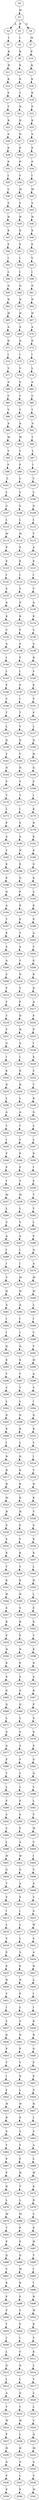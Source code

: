 strict digraph  {
	S0 -> S1 [ label = M ];
	S1 -> S2 [ label = A ];
	S1 -> S3 [ label = P ];
	S1 -> S4 [ label = G ];
	S2 -> S5 [ label = I ];
	S3 -> S6 [ label = I ];
	S4 -> S7 [ label = M ];
	S5 -> S8 [ label = R ];
	S6 -> S9 [ label = R ];
	S7 -> S10 [ label = P ];
	S8 -> S11 [ label = R ];
	S9 -> S12 [ label = K ];
	S10 -> S13 [ label = R ];
	S11 -> S14 [ label = K ];
	S12 -> S15 [ label = K ];
	S13 -> S16 [ label = K ];
	S14 -> S17 [ label = S ];
	S15 -> S18 [ label = T ];
	S16 -> S19 [ label = K ];
	S17 -> S20 [ label = T ];
	S18 -> S21 [ label = N ];
	S19 -> S22 [ label = P ];
	S20 -> S23 [ label = K ];
	S21 -> S24 [ label = K ];
	S22 -> S25 [ label = K ];
	S23 -> S26 [ label = S ];
	S24 -> S27 [ label = N ];
	S25 -> S28 [ label = S ];
	S26 -> S29 [ label = P ];
	S27 -> S30 [ label = P ];
	S28 -> S31 [ label = P ];
	S29 -> S32 [ label = P ];
	S30 -> S33 [ label = P ];
	S31 -> S34 [ label = P ];
	S32 -> S35 [ label = I ];
	S33 -> S36 [ label = V ];
	S34 -> S37 [ label = I ];
	S35 -> S38 [ label = L ];
	S36 -> S39 [ label = M ];
	S37 -> S40 [ label = M ];
	S38 -> S41 [ label = S ];
	S39 -> S42 [ label = S ];
	S40 -> S43 [ label = S ];
	S41 -> S44 [ label = H ];
	S42 -> S45 [ label = H ];
	S43 -> S46 [ label = H ];
	S44 -> S47 [ label = E ];
	S45 -> S48 [ label = E ];
	S46 -> S49 [ label = E ];
	S47 -> S50 [ label = F ];
	S48 -> S51 [ label = F ];
	S49 -> S52 [ label = F ];
	S50 -> S53 [ label = I ];
	S51 -> S54 [ label = I ];
	S52 -> S55 [ label = V ];
	S53 -> S56 [ label = L ];
	S54 -> S57 [ label = I ];
	S55 -> S58 [ label = I ];
	S56 -> S59 [ label = Q ];
	S57 -> S60 [ label = Q ];
	S58 -> S61 [ label = Q ];
	S59 -> S62 [ label = N ];
	S60 -> S63 [ label = N ];
	S61 -> S64 [ label = N ];
	S62 -> S65 [ label = H ];
	S63 -> S66 [ label = H ];
	S64 -> S67 [ label = H ];
	S65 -> S68 [ label = A ];
	S66 -> S69 [ label = A ];
	S67 -> S70 [ label = A ];
	S68 -> S71 [ label = D ];
	S69 -> S72 [ label = D ];
	S70 -> S73 [ label = D ];
	S71 -> S74 [ label = I ];
	S72 -> S75 [ label = I ];
	S73 -> S76 [ label = I ];
	S74 -> S77 [ label = V ];
	S75 -> S78 [ label = V ];
	S76 -> S79 [ label = L ];
	S77 -> S80 [ label = S ];
	S78 -> S81 [ label = S ];
	S79 -> S82 [ label = A ];
	S80 -> S83 [ label = C ];
	S81 -> S84 [ label = C ];
	S82 -> S85 [ label = C ];
	S83 -> S86 [ label = V ];
	S84 -> S87 [ label = V ];
	S85 -> S88 [ label = I ];
	S86 -> S89 [ label = A ];
	S87 -> S90 [ label = A ];
	S88 -> S91 [ label = A ];
	S89 -> S92 [ label = M ];
	S90 -> S93 [ label = M ];
	S91 -> S94 [ label = I ];
	S92 -> S95 [ label = V ];
	S93 -> S96 [ label = V ];
	S94 -> S97 [ label = L ];
	S95 -> S98 [ label = F ];
	S96 -> S99 [ label = F ];
	S97 -> S100 [ label = I ];
	S98 -> S101 [ label = L ];
	S99 -> S102 [ label = L ];
	S100 -> S103 [ label = V ];
	S101 -> S104 [ label = L ];
	S102 -> S105 [ label = L ];
	S103 -> S106 [ label = L ];
	S104 -> S107 [ label = G ];
	S105 -> S108 [ label = G ];
	S106 -> S109 [ label = G ];
	S107 -> S110 [ label = L ];
	S108 -> S111 [ label = L ];
	S109 -> S112 [ label = L ];
	S110 -> S113 [ label = M ];
	S111 -> S114 [ label = M ];
	S112 -> S115 [ label = V ];
	S113 -> S116 [ label = F ];
	S114 -> S117 [ label = F ];
	S115 -> S118 [ label = A ];
	S116 -> S119 [ label = E ];
	S117 -> S120 [ label = E ];
	S118 -> S121 [ label = E ];
	S119 -> S122 [ label = I ];
	S120 -> S123 [ label = I ];
	S121 -> S124 [ label = I ];
	S122 -> S125 [ label = S ];
	S123 -> S126 [ label = T ];
	S124 -> S127 [ label = T ];
	S125 -> S128 [ label = A ];
	S126 -> S129 [ label = S ];
	S127 -> S130 [ label = A ];
	S128 -> S131 [ label = K ];
	S129 -> S132 [ label = K ];
	S130 -> S133 [ label = K ];
	S131 -> S134 [ label = V ];
	S132 -> S135 [ label = F ];
	S133 -> S136 [ label = V ];
	S134 -> S137 [ label = A ];
	S135 -> S138 [ label = A ];
	S136 -> S139 [ label = S ];
	S137 -> S140 [ label = I ];
	S138 -> S141 [ label = V ];
	S139 -> S142 [ label = R ];
	S140 -> S143 [ label = I ];
	S141 -> S144 [ label = I ];
	S142 -> S145 [ label = V ];
	S143 -> S146 [ label = F ];
	S144 -> S147 [ label = F ];
	S145 -> S148 [ label = F ];
	S146 -> S149 [ label = V ];
	S147 -> S150 [ label = I ];
	S148 -> S151 [ label = V ];
	S149 -> S152 [ label = T ];
	S150 -> S153 [ label = T ];
	S151 -> S154 [ label = F ];
	S152 -> S155 [ label = L ];
	S153 -> S156 [ label = V ];
	S154 -> S157 [ label = L ];
	S155 -> S158 [ label = Q ];
	S156 -> S159 [ label = Q ];
	S157 -> S160 [ label = Q ];
	S158 -> S161 [ label = Y ];
	S159 -> S162 [ label = Y ];
	S160 -> S163 [ label = H ];
	S161 -> S164 [ label = N ];
	S162 -> S165 [ label = N ];
	S163 -> S166 [ label = G ];
	S164 -> S167 [ label = V ];
	S165 -> S168 [ label = V ];
	S166 -> S169 [ label = F ];
	S167 -> S170 [ label = T ];
	S168 -> S171 [ label = T ];
	S169 -> S172 [ label = I ];
	S170 -> S173 [ label = L ];
	S171 -> S174 [ label = I ];
	S172 -> S175 [ label = K ];
	S173 -> S176 [ label = P ];
	S174 -> S177 [ label = S ];
	S175 -> S178 [ label = N ];
	S176 -> S179 [ label = A ];
	S177 -> S180 [ label = A ];
	S178 -> S181 [ label = E ];
	S179 -> S182 [ label = T ];
	S180 -> S183 [ label = N ];
	S181 -> S184 [ label = E ];
	S182 -> S185 [ label = E ];
	S183 -> S186 [ label = E ];
	S184 -> S187 [ label = G ];
	S185 -> S188 [ label = E ];
	S186 -> S189 [ label = G ];
	S187 -> S190 [ label = E ];
	S188 -> S191 [ label = Q ];
	S189 -> S192 [ label = P ];
	S190 -> S193 [ label = L ];
	S191 -> S194 [ label = A ];
	S192 -> S195 [ label = E ];
	S193 -> S196 [ label = E ];
	S194 -> S197 [ label = T ];
	S195 -> S198 [ label = E ];
	S196 -> S199 [ label = P ];
	S197 -> S200 [ label = E ];
	S198 -> S201 [ label = T ];
	S199 -> S202 [ label = A ];
	S200 -> S203 [ label = S ];
	S201 -> S204 [ label = A ];
	S202 -> S205 [ label = V ];
	S203 -> S206 [ label = A ];
	S204 -> S207 [ label = V ];
	S205 -> S208 [ label = G ];
	S206 -> S209 [ label = S ];
	S207 -> S210 [ label = N ];
	S208 -> S211 [ label = K ];
	S209 -> S212 [ label = F ];
	S210 -> S213 [ label = Y ];
	S211 -> S214 [ label = D ];
	S212 -> S215 [ label = Y ];
	S213 -> S216 [ label = F ];
	S214 -> S217 [ label = A ];
	S215 -> S218 [ label = Y ];
	S216 -> S219 [ label = H ];
	S217 -> S220 [ label = F ];
	S218 -> S221 [ label = Y ];
	S219 -> S222 [ label = H ];
	S220 -> S223 [ label = P ];
	S221 -> S224 [ label = G ];
	S222 -> S225 [ label = G ];
	S223 -> S226 [ label = I ];
	S224 -> S227 [ label = I ];
	S225 -> S228 [ label = I ];
	S226 -> S229 [ label = E ];
	S227 -> S230 [ label = K ];
	S228 -> S231 [ label = K ];
	S229 -> S232 [ label = F ];
	S230 -> S233 [ label = D ];
	S231 -> S234 [ label = D ];
	S232 -> S235 [ label = T ];
	S233 -> S236 [ label = L ];
	S234 -> S237 [ label = L ];
	S235 -> S238 [ label = R ];
	S236 -> S239 [ label = A ];
	S237 -> S240 [ label = A ];
	S238 -> S241 [ label = G ];
	S239 -> S242 [ label = T ];
	S240 -> S243 [ label = T ];
	S241 -> S244 [ label = Y ];
	S242 -> S245 [ label = I ];
	S243 -> S246 [ label = V ];
	S244 -> S247 [ label = L ];
	S245 -> S248 [ label = F ];
	S246 -> S249 [ label = F ];
	S247 -> S250 [ label = D ];
	S248 -> S251 [ label = F ];
	S249 -> S252 [ label = F ];
	S250 -> S253 [ label = I ];
	S251 -> S254 [ label = Y ];
	S252 -> S255 [ label = Y ];
	S253 -> S256 [ label = F ];
	S254 -> S257 [ label = M ];
	S255 -> S258 [ label = M ];
	S256 -> S259 [ label = T ];
	S257 -> S260 [ label = L ];
	S258 -> S261 [ label = L ];
	S259 -> S262 [ label = V ];
	S260 -> S263 [ label = V ];
	S261 -> S264 [ label = V ];
	S262 -> S265 [ label = L ];
	S263 -> S266 [ label = A ];
	S264 -> S267 [ label = A ];
	S265 -> S268 [ label = F ];
	S266 -> S269 [ label = I ];
	S267 -> S270 [ label = I ];
	S268 -> S271 [ label = Q ];
	S269 -> S272 [ label = I ];
	S270 -> S273 [ label = I ];
	S271 -> S274 [ label = A ];
	S272 -> S275 [ label = V ];
	S273 -> S276 [ label = M ];
	S274 -> S277 [ label = M ];
	S275 -> S278 [ label = H ];
	S276 -> S279 [ label = H ];
	S277 -> S280 [ label = M ];
	S278 -> S281 [ label = A ];
	S279 -> S282 [ label = A ];
	S280 -> S283 [ label = L ];
	S281 -> S284 [ label = I ];
	S282 -> S285 [ label = I ];
	S283 -> S286 [ label = I ];
	S284 -> S287 [ label = I ];
	S285 -> S288 [ label = I ];
	S286 -> S289 [ label = V ];
	S287 -> S290 [ label = Q ];
	S288 -> S291 [ label = Q ];
	S289 -> S292 [ label = V ];
	S290 -> S293 [ label = E ];
	S291 -> S294 [ label = E ];
	S292 -> S295 [ label = H ];
	S293 -> S296 [ label = Y ];
	S294 -> S297 [ label = Y ];
	S295 -> S298 [ label = A ];
	S296 -> S299 [ label = V ];
	S297 -> S300 [ label = V ];
	S298 -> S301 [ label = V ];
	S299 -> S302 [ label = L ];
	S300 -> S303 [ label = L ];
	S301 -> S304 [ label = I ];
	S302 -> S305 [ label = D ];
	S303 -> S306 [ label = D ];
	S304 -> S307 [ label = Q ];
	S305 -> S308 [ label = K ];
	S306 -> S309 [ label = K ];
	S307 -> S310 [ label = E ];
	S308 -> S311 [ label = I ];
	S309 -> S312 [ label = L ];
	S310 -> S313 [ label = Y ];
	S311 -> S314 [ label = N ];
	S312 -> S315 [ label = N ];
	S313 -> S316 [ label = I ];
	S314 -> S317 [ label = R ];
	S315 -> S318 [ label = K ];
	S316 -> S319 [ label = V ];
	S317 -> S320 [ label = R ];
	S318 -> S321 [ label = K ];
	S319 -> S322 [ label = D ];
	S320 -> S323 [ label = M ];
	S321 -> S324 [ label = K ];
	S322 -> S325 [ label = K ];
	S323 -> S326 [ label = H ];
	S324 -> S327 [ label = H ];
	S325 -> S328 [ label = V ];
	S326 -> S329 [ label = F ];
	S327 -> S330 [ label = F ];
	S328 -> S331 [ label = S ];
	S329 -> S332 [ label = S ];
	S330 -> S333 [ label = S ];
	S331 -> S334 [ label = K ];
	S332 -> S335 [ label = K ];
	S333 -> S336 [ label = K ];
	S334 -> S337 [ label = K ];
	S335 -> S338 [ label = T ];
	S336 -> S339 [ label = T ];
	S337 -> S340 [ label = L ];
	S338 -> S341 [ label = K ];
	S339 -> S342 [ label = K ];
	S340 -> S343 [ label = H ];
	S341 -> S344 [ label = H ];
	S342 -> S345 [ label = H ];
	S343 -> S346 [ label = L ];
	S344 -> S347 [ label = S ];
	S345 -> S348 [ label = S ];
	S346 -> S349 [ label = S ];
	S347 -> S350 [ label = K ];
	S348 -> S351 [ label = K ];
	S349 -> S352 [ label = K ];
	S350 -> S353 [ label = F ];
	S351 -> S354 [ label = F ];
	S352 -> S355 [ label = T ];
	S353 -> S356 [ label = N ];
	S354 -> S357 [ label = N ];
	S355 -> S358 [ label = K ];
	S356 -> S359 [ label = E ];
	S357 -> S360 [ label = E ];
	S358 -> S361 [ label = N ];
	S359 -> S362 [ label = S ];
	S360 -> S363 [ label = S ];
	S361 -> S364 [ label = S ];
	S362 -> S365 [ label = G ];
	S363 -> S366 [ label = G ];
	S364 -> S367 [ label = R ];
	S365 -> S368 [ label = Q ];
	S366 -> S369 [ label = Q ];
	S367 -> S370 [ label = F ];
	S368 -> S371 [ label = L ];
	S369 -> S372 [ label = L ];
	S370 -> S373 [ label = S ];
	S371 -> S374 [ label = S ];
	S372 -> S375 [ label = S ];
	S373 -> S376 [ label = E ];
	S374 -> S377 [ label = A ];
	S375 -> S378 [ label = A ];
	S376 -> S379 [ label = S ];
	S377 -> S380 [ label = F ];
	S378 -> S381 [ label = F ];
	S379 -> S382 [ label = G ];
	S380 -> S383 [ label = Y ];
	S381 -> S384 [ label = Y ];
	S382 -> S385 [ label = Q ];
	S383 -> S386 [ label = L ];
	S384 -> S387 [ label = L ];
	S385 -> S388 [ label = L ];
	S386 -> S389 [ label = F ];
	S387 -> S390 [ label = F ];
	S388 -> S391 [ label = L ];
	S389 -> S392 [ label = S ];
	S390 -> S393 [ label = S ];
	S391 -> S394 [ label = V ];
	S392 -> S395 [ label = C ];
	S393 -> S396 [ label = F ];
	S394 -> S397 [ label = W ];
	S395 -> S398 [ label = I ];
	S396 -> S399 [ label = A ];
	S397 -> S400 [ label = C ];
	S398 -> S401 [ label = W ];
	S399 -> S402 [ label = W ];
	S400 -> S403 [ label = I ];
	S401 -> S404 [ label = G ];
	S402 -> S405 [ label = G ];
	S403 -> S406 [ label = V ];
	S404 -> S407 [ label = T ];
	S405 -> S408 [ label = A ];
	S406 -> S409 [ label = A ];
	S407 -> S410 [ label = F ];
	S408 -> S411 [ label = S ];
	S409 -> S412 [ label = V ];
	S410 -> S413 [ label = I ];
	S411 -> S414 [ label = I ];
	S412 -> S415 [ label = G ];
	S413 -> S416 [ label = L ];
	S414 -> S417 [ label = L ];
	S415 -> S418 [ label = W ];
	S416 -> S419 [ label = V ];
	S417 -> S420 [ label = L ];
	S418 -> S421 [ label = S ];
	S419 -> S422 [ label = S ];
	S420 -> S423 [ label = S ];
	S421 -> S424 [ label = A ];
	S422 -> S425 [ label = E ];
	S423 -> S426 [ label = E ];
	S424 -> S427 [ label = H ];
	S425 -> S428 [ label = N ];
	S426 -> S429 [ label = N ];
	S427 -> S430 [ label = L ];
	S428 -> S431 [ label = Y ];
	S429 -> S432 [ label = F ];
	S430 -> S433 [ label = I ];
	S431 -> S434 [ label = I ];
	S432 -> S435 [ label = L ];
	S433 -> S436 [ label = I ];
	S434 -> S437 [ label = S ];
	S435 -> S438 [ label = S ];
	S436 -> S439 [ label = K ];
	S437 -> S440 [ label = D ];
	S438 -> S441 [ label = N ];
	S439 -> S442 [ label = N ];
	S440 -> S443 [ label = P ];
	S441 -> S444 [ label = P ];
	S442 -> S445 [ label = G ];
	S443 -> S446 [ label = T ];
	S444 -> S447 [ label = V ];
	S445 -> S448 [ label = F ];
	S446 -> S449 [ label = I ];
	S447 -> S450 [ label = N ];
	S448 -> S451 [ label = F ];
	S449 -> S452 [ label = L ];
	S450 -> S453 [ label = L ];
	S451 -> S454 [ label = S ];
	S452 -> S455 [ label = W ];
	S453 -> S456 [ label = W ];
	S454 -> S457 [ label = N ];
	S455 -> S458 [ label = R ];
	S456 -> S459 [ label = E ];
	S457 -> S460 [ label = I ];
	S458 -> S461 [ label = S ];
	S459 -> S462 [ label = G ];
	S460 -> S463 [ label = S ];
	S461 -> S464 [ label = Y ];
	S462 -> S465 [ label = Y ];
	S463 -> S466 [ label = A ];
	S464 -> S467 [ label = P ];
	S465 -> S468 [ label = P ];
	S466 -> S469 [ label = L ];
	S467 -> S470 [ label = P ];
	S468 -> S471 [ label = H ];
	S469 -> S472 [ label = W ];
	S470 -> S473 [ label = N ];
	S471 -> S474 [ label = T ];
	S472 -> S475 [ label = E ];
	S473 -> S476 [ label = L ];
	S474 -> S477 [ label = L ];
	S475 -> S478 [ label = D ];
	S476 -> S479 [ label = M ];
	S477 -> S480 [ label = M ];
	S478 -> S481 [ label = Y ];
	S479 -> S482 [ label = T ];
	S480 -> S483 [ label = P ];
	S481 -> S484 [ label = P ];
	S482 -> S485 [ label = F ];
	S483 -> S486 [ label = F ];
	S484 -> S487 [ label = H ];
	S485 -> S488 [ label = Q ];
	S486 -> S489 [ label = Q ];
	S487 -> S490 [ label = T ];
	S488 -> S491 [ label = V ];
	S489 -> S492 [ label = M ];
	S490 -> S493 [ label = I ];
	S491 -> S494 [ label = K ];
	S492 -> S495 [ label = K ];
	S493 -> S496 [ label = I ];
	S494 -> S497 [ label = F ];
	S495 -> S498 [ label = F ];
	S496 -> S499 [ label = H ];
	S497 -> S500 [ label = F ];
	S498 -> S501 [ label = Y ];
	S499 -> S502 [ label = W ];
	S500 -> S503 [ label = Y ];
	S501 -> S504 [ label = F ];
	S502 -> S505 [ label = E ];
	S503 -> S506 [ label = I ];
	S504 -> S507 [ label = I ];
	S505 -> S508 [ label = T ];
	S506 -> S509 [ label = L ];
	S507 -> S510 [ label = C ];
	S508 -> S511 [ label = K ];
	S509 -> S512 [ label = Q ];
	S510 -> S513 [ label = Q ];
	S511 -> S514 [ label = L ];
	S512 -> S515 [ label = L ];
	S513 -> S516 [ label = L ];
	S514 -> S517 [ label = Y ];
	S515 -> S518 [ label = A ];
	S516 -> S519 [ label = G ];
	S517 -> S520 [ label = L ];
	S518 -> S521 [ label = Y ];
	S519 -> S522 [ label = Y ];
	S520 -> S523 [ label = L ];
	S521 -> S524 [ label = W ];
	S522 -> S525 [ label = W ];
	S523 -> S526 [ label = V ];
	S524 -> S527 [ label = F ];
	S525 -> S528 [ label = L ];
	S526 -> S529 [ label = Q ];
	S527 -> S530 [ label = H ];
	S528 -> S531 [ label = H ];
	S529 -> S532 [ label = M ];
	S530 -> S533 [ label = A ];
	S531 -> S534 [ label = A ];
	S532 -> S535 [ label = A ];
	S533 -> S536 [ label = F ];
	S534 -> S537 [ label = L ];
	S535 -> S538 [ label = Y ];
	S536 -> S539 [ label = P ];
	S537 -> S540 [ label = P ];
	S538 -> S541 [ label = W ];
}
